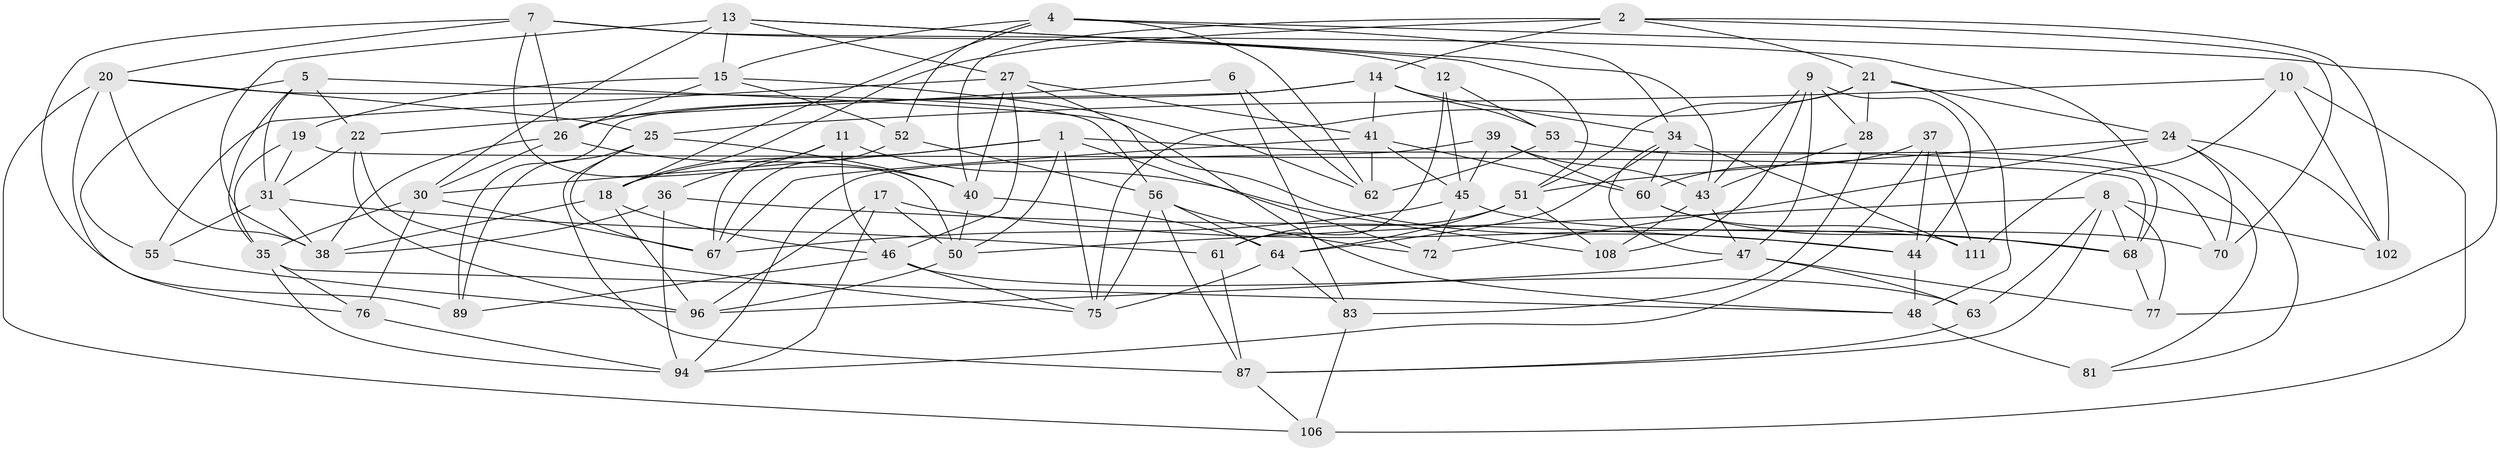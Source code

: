// Generated by graph-tools (version 1.1) at 2025/52/02/27/25 19:52:32]
// undirected, 69 vertices, 177 edges
graph export_dot {
graph [start="1"]
  node [color=gray90,style=filled];
  1 [super="+3"];
  2 [super="+80"];
  4 [super="+66"];
  5 [super="+93"];
  6;
  7 [super="+110"];
  8 [super="+16"];
  9 [super="+90"];
  10;
  11;
  12;
  13 [super="+65"];
  14 [super="+33"];
  15 [super="+23"];
  17;
  18 [super="+29"];
  19;
  20 [super="+109"];
  21 [super="+71"];
  22 [super="+32"];
  24 [super="+88"];
  25 [super="+98"];
  26 [super="+42"];
  27 [super="+99"];
  28;
  30 [super="+101"];
  31 [super="+85"];
  34 [super="+59"];
  35 [super="+92"];
  36;
  37;
  38 [super="+58"];
  39;
  40 [super="+69"];
  41 [super="+49"];
  43 [super="+54"];
  44 [super="+112"];
  45 [super="+84"];
  46 [super="+95"];
  47 [super="+57"];
  48 [super="+91"];
  50 [super="+73"];
  51 [super="+78"];
  52;
  53;
  55;
  56 [super="+74"];
  60 [super="+79"];
  61;
  62 [super="+86"];
  63;
  64 [super="+107"];
  67 [super="+82"];
  68 [super="+103"];
  70;
  72;
  75 [super="+100"];
  76;
  77;
  81;
  83;
  87 [super="+104"];
  89;
  94 [super="+105"];
  96 [super="+97"];
  102;
  106;
  108;
  111;
  1 -- 70;
  1 -- 72;
  1 -- 50;
  1 -- 75;
  1 -- 30;
  1 -- 18;
  2 -- 70;
  2 -- 40;
  2 -- 14;
  2 -- 18;
  2 -- 21;
  2 -- 102;
  4 -- 52;
  4 -- 62;
  4 -- 34;
  4 -- 77;
  4 -- 15;
  4 -- 18;
  5 -- 31;
  5 -- 22 [weight=2];
  5 -- 44;
  5 -- 55;
  5 -- 35;
  6 -- 83;
  6 -- 62 [weight=2];
  6 -- 22;
  7 -- 89;
  7 -- 68;
  7 -- 26;
  7 -- 12;
  7 -- 50;
  7 -- 20;
  8 -- 50;
  8 -- 63;
  8 -- 77;
  8 -- 68;
  8 -- 102;
  8 -- 87;
  9 -- 47;
  9 -- 44 [weight=2];
  9 -- 28;
  9 -- 108;
  9 -- 43;
  10 -- 111;
  10 -- 102;
  10 -- 106;
  10 -- 25;
  11 -- 67;
  11 -- 46;
  11 -- 108;
  11 -- 36;
  12 -- 53;
  12 -- 61;
  12 -- 45;
  13 -- 30;
  13 -- 51;
  13 -- 38;
  13 -- 27;
  13 -- 15;
  13 -- 43;
  14 -- 53;
  14 -- 89;
  14 -- 41;
  14 -- 34;
  14 -- 26;
  15 -- 26;
  15 -- 19;
  15 -- 52;
  15 -- 62;
  17 -- 94;
  17 -- 96;
  17 -- 68;
  17 -- 50;
  18 -- 46;
  18 -- 38;
  18 -- 96;
  19 -- 68;
  19 -- 31;
  19 -- 35;
  20 -- 25;
  20 -- 76;
  20 -- 56;
  20 -- 106;
  20 -- 38;
  21 -- 75;
  21 -- 51;
  21 -- 24;
  21 -- 48;
  21 -- 28;
  22 -- 31;
  22 -- 96;
  22 -- 75;
  24 -- 70;
  24 -- 102;
  24 -- 72;
  24 -- 81;
  24 -- 51;
  25 -- 67;
  25 -- 87;
  25 -- 40;
  25 -- 89;
  26 -- 38;
  26 -- 40;
  26 -- 30;
  27 -- 48;
  27 -- 46;
  27 -- 55;
  27 -- 40;
  27 -- 41;
  28 -- 83;
  28 -- 43;
  30 -- 67;
  30 -- 35;
  30 -- 76;
  31 -- 61;
  31 -- 38;
  31 -- 55;
  34 -- 111;
  34 -- 64;
  34 -- 60;
  34 -- 47;
  35 -- 94;
  35 -- 48;
  35 -- 76;
  36 -- 38;
  36 -- 44;
  36 -- 94;
  37 -- 44;
  37 -- 111;
  37 -- 94;
  37 -- 60;
  39 -- 43;
  39 -- 60;
  39 -- 94;
  39 -- 45;
  40 -- 64;
  40 -- 50;
  41 -- 62;
  41 -- 60;
  41 -- 67;
  41 -- 45;
  43 -- 108;
  43 -- 47;
  44 -- 48;
  45 -- 70;
  45 -- 72;
  45 -- 67;
  46 -- 63;
  46 -- 89;
  46 -- 75;
  47 -- 77;
  47 -- 96;
  47 -- 63;
  48 -- 81 [weight=2];
  50 -- 96;
  51 -- 108;
  51 -- 64;
  51 -- 61;
  52 -- 56;
  52 -- 67;
  53 -- 81;
  53 -- 62;
  55 -- 96;
  56 -- 72;
  56 -- 75;
  56 -- 64;
  56 -- 87;
  60 -- 111;
  60 -- 68;
  61 -- 87;
  63 -- 87;
  64 -- 75;
  64 -- 83;
  68 -- 77;
  76 -- 94;
  83 -- 106;
  87 -- 106;
}
